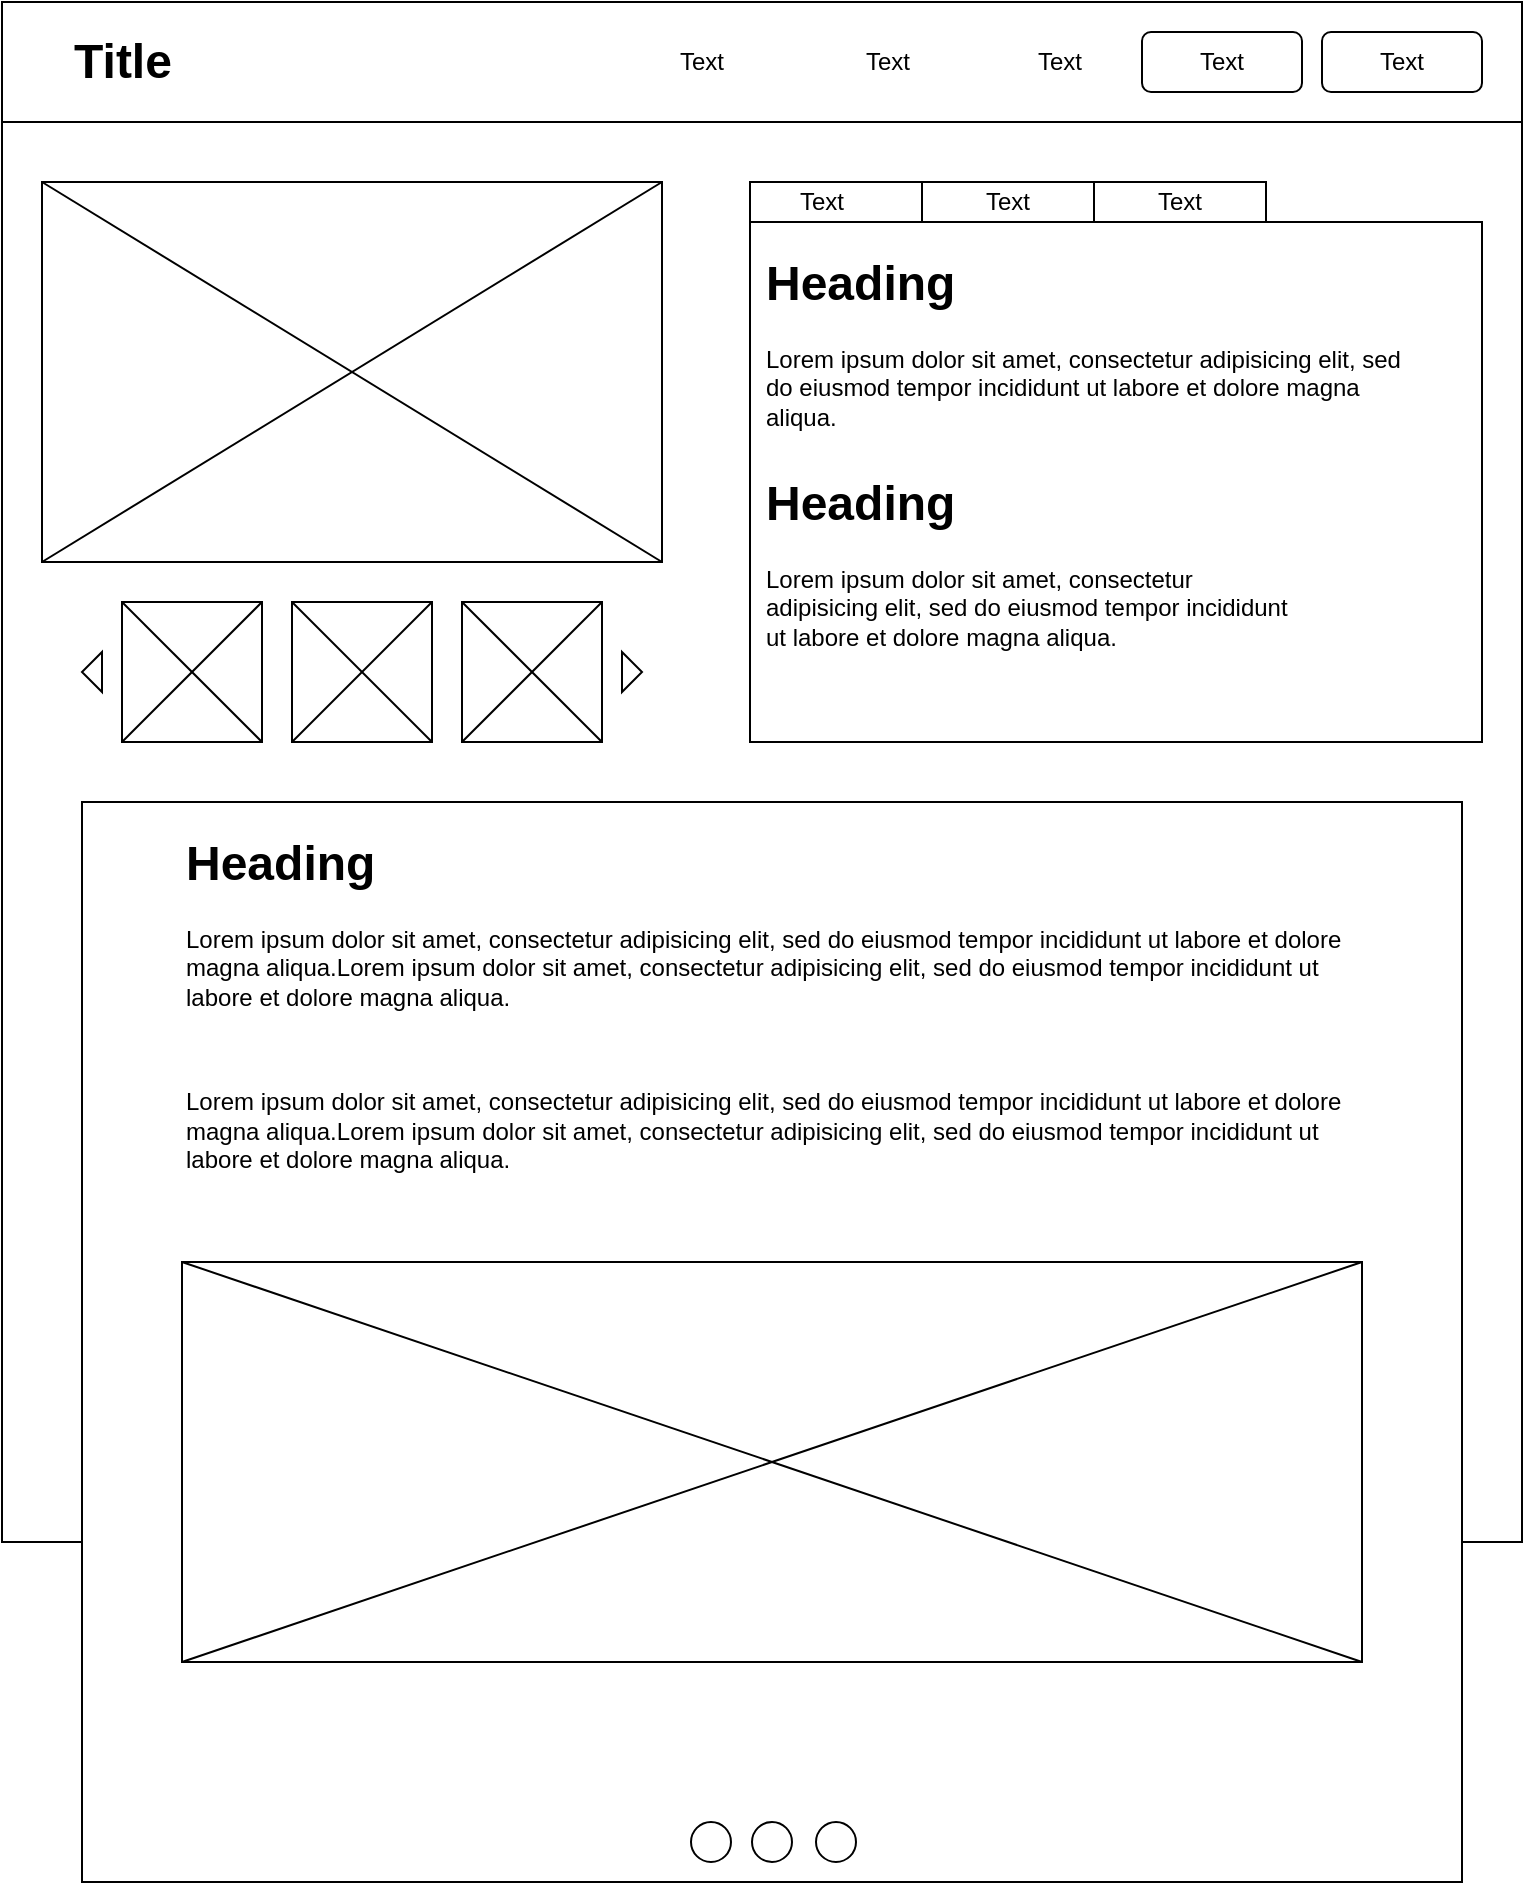 <mxfile version="24.7.17">
  <diagram name="Page-1" id="L1jsmZbv9D_z2x3_NM3u">
    <mxGraphModel dx="1098" dy="814" grid="1" gridSize="10" guides="1" tooltips="1" connect="1" arrows="1" fold="1" page="1" pageScale="1" pageWidth="827" pageHeight="1169" math="0" shadow="0">
      <root>
        <mxCell id="0" />
        <mxCell id="1" parent="0" />
        <mxCell id="KsS81xRklQ1h1bohUy4Z-1" value="" style="rounded=0;whiteSpace=wrap;html=1;" parent="1" vertex="1">
          <mxGeometry x="40" y="40" width="760" height="770" as="geometry" />
        </mxCell>
        <mxCell id="KsS81xRklQ1h1bohUy4Z-2" value="" style="rounded=0;whiteSpace=wrap;html=1;" parent="1" vertex="1">
          <mxGeometry x="40" y="40" width="760" height="60" as="geometry" />
        </mxCell>
        <mxCell id="KsS81xRklQ1h1bohUy4Z-3" value="" style="whiteSpace=wrap;html=1;aspect=fixed;" parent="1" vertex="1">
          <mxGeometry x="100" y="340" width="70" height="70" as="geometry" />
        </mxCell>
        <mxCell id="KsS81xRklQ1h1bohUy4Z-6" value="" style="triangle;whiteSpace=wrap;html=1;" parent="1" vertex="1">
          <mxGeometry x="350" y="365" width="10" height="20" as="geometry" />
        </mxCell>
        <mxCell id="KsS81xRklQ1h1bohUy4Z-7" value="" style="rounded=0;whiteSpace=wrap;html=1;" parent="1" vertex="1">
          <mxGeometry x="60" y="130" width="310" height="190" as="geometry" />
        </mxCell>
        <mxCell id="KsS81xRklQ1h1bohUy4Z-8" value="" style="triangle;whiteSpace=wrap;html=1;rotation=-180;" parent="1" vertex="1">
          <mxGeometry x="80" y="365" width="10" height="20" as="geometry" />
        </mxCell>
        <mxCell id="KsS81xRklQ1h1bohUy4Z-11" value="" style="rounded=0;whiteSpace=wrap;html=1;" parent="1" vertex="1">
          <mxGeometry x="414" y="130" width="86" height="20" as="geometry" />
        </mxCell>
        <mxCell id="KsS81xRklQ1h1bohUy4Z-12" value="" style="rounded=0;whiteSpace=wrap;html=1;" parent="1" vertex="1">
          <mxGeometry x="500" y="130" width="86" height="20" as="geometry" />
        </mxCell>
        <mxCell id="KsS81xRklQ1h1bohUy4Z-13" value="" style="rounded=0;whiteSpace=wrap;html=1;" parent="1" vertex="1">
          <mxGeometry x="586" y="130" width="86" height="20" as="geometry" />
        </mxCell>
        <mxCell id="KsS81xRklQ1h1bohUy4Z-14" value="" style="rounded=0;whiteSpace=wrap;html=1;" parent="1" vertex="1">
          <mxGeometry x="414" y="150" width="366" height="260" as="geometry" />
        </mxCell>
        <mxCell id="KsS81xRklQ1h1bohUy4Z-15" value="" style="rounded=0;whiteSpace=wrap;html=1;" parent="1" vertex="1">
          <mxGeometry x="80" y="440" width="690" height="540" as="geometry" />
        </mxCell>
        <mxCell id="KsS81xRklQ1h1bohUy4Z-16" value="" style="rounded=0;whiteSpace=wrap;html=1;" parent="1" vertex="1">
          <mxGeometry x="130" y="670" width="590" height="200" as="geometry" />
        </mxCell>
        <mxCell id="KsS81xRklQ1h1bohUy4Z-24" value="" style="verticalLabelPosition=bottom;verticalAlign=top;html=1;shape=mxgraph.flowchart.on-page_reference;" parent="1" vertex="1">
          <mxGeometry x="384.5" y="950" width="20" height="20" as="geometry" />
        </mxCell>
        <mxCell id="KsS81xRklQ1h1bohUy4Z-25" value="" style="verticalLabelPosition=bottom;verticalAlign=top;html=1;shape=mxgraph.flowchart.on-page_reference;" parent="1" vertex="1">
          <mxGeometry x="415" y="950" width="20" height="20" as="geometry" />
        </mxCell>
        <mxCell id="KsS81xRklQ1h1bohUy4Z-26" value="" style="verticalLabelPosition=bottom;verticalAlign=top;html=1;shape=mxgraph.flowchart.on-page_reference;" parent="1" vertex="1">
          <mxGeometry x="447" y="950" width="20" height="20" as="geometry" />
        </mxCell>
        <mxCell id="ZDiaS0YV_OtTDS2O0K1m-39" value="&lt;h1 style=&quot;margin-top: 0px;&quot;&gt;Heading&lt;/h1&gt;&lt;p&gt;Lorem ipsum dolor sit amet, consectetur adipisicing elit, sed do eiusmod tempor incididunt ut labore et dolore magna aliqua.&lt;/p&gt;" style="text;html=1;whiteSpace=wrap;overflow=hidden;rounded=0;" vertex="1" parent="1">
          <mxGeometry x="420" y="160" width="330" height="130" as="geometry" />
        </mxCell>
        <mxCell id="ZDiaS0YV_OtTDS2O0K1m-40" value="&lt;h1 style=&quot;margin-top: 0px;&quot;&gt;Heading&lt;/h1&gt;&lt;p&gt;Lorem ipsum dolor sit amet, consectetur adipisicing elit, sed do eiusmod tempor incididunt ut labore et dolore magna aliqua.&lt;/p&gt;" style="text;html=1;whiteSpace=wrap;overflow=hidden;rounded=0;" vertex="1" parent="1">
          <mxGeometry x="420" y="270" width="270" height="130" as="geometry" />
        </mxCell>
        <mxCell id="ZDiaS0YV_OtTDS2O0K1m-41" value="Text" style="text;html=1;align=center;verticalAlign=middle;whiteSpace=wrap;rounded=0;" vertex="1" parent="1">
          <mxGeometry x="420" y="125" width="60" height="30" as="geometry" />
        </mxCell>
        <mxCell id="ZDiaS0YV_OtTDS2O0K1m-42" value="Text" style="text;html=1;align=center;verticalAlign=middle;whiteSpace=wrap;rounded=0;" vertex="1" parent="1">
          <mxGeometry x="513" y="125" width="60" height="30" as="geometry" />
        </mxCell>
        <mxCell id="ZDiaS0YV_OtTDS2O0K1m-43" value="Text" style="text;html=1;align=center;verticalAlign=middle;whiteSpace=wrap;rounded=0;" vertex="1" parent="1">
          <mxGeometry x="599" y="125" width="60" height="30" as="geometry" />
        </mxCell>
        <mxCell id="ZDiaS0YV_OtTDS2O0K1m-44" value="&lt;h1 style=&quot;margin-top: 0px;&quot;&gt;Heading&lt;/h1&gt;&lt;p&gt;Lorem ipsum dolor sit amet, consectetur adipisicing elit, sed do eiusmod tempor incididunt ut labore et dolore magna aliqua.&lt;span style=&quot;background-color: initial;&quot;&gt;Lorem ipsum dolor sit amet, consectetur adipisicing elit, sed do eiusmod tempor incididunt ut labore et dolore magna aliqua.&lt;/span&gt;&lt;br&gt;&lt;/p&gt;&lt;p&gt;&lt;span style=&quot;background-color: initial;&quot;&gt;&lt;br&gt;&lt;/span&gt;&lt;/p&gt;&lt;p&gt;Lorem ipsum dolor sit amet, consectetur adipisicing elit, sed do eiusmod tempor incididunt ut labore et dolore magna aliqua.&lt;span style=&quot;background-color: initial;&quot;&gt;Lorem ipsum dolor sit amet, consectetur adipisicing elit, sed do eiusmod tempor incididunt ut labore et dolore magna aliqua.&lt;/span&gt;&lt;span style=&quot;background-color: initial;&quot;&gt;&lt;br&gt;&lt;/span&gt;&lt;/p&gt;" style="text;html=1;whiteSpace=wrap;overflow=hidden;rounded=0;" vertex="1" parent="1">
          <mxGeometry x="130" y="450" width="590" height="190" as="geometry" />
        </mxCell>
        <mxCell id="ZDiaS0YV_OtTDS2O0K1m-45" value="Text" style="text;html=1;align=center;verticalAlign=middle;whiteSpace=wrap;rounded=0;" vertex="1" parent="1">
          <mxGeometry x="360" y="55" width="60" height="30" as="geometry" />
        </mxCell>
        <mxCell id="ZDiaS0YV_OtTDS2O0K1m-46" value="Text" style="text;html=1;align=center;verticalAlign=middle;whiteSpace=wrap;rounded=0;" vertex="1" parent="1">
          <mxGeometry x="453" y="55" width="60" height="30" as="geometry" />
        </mxCell>
        <mxCell id="ZDiaS0YV_OtTDS2O0K1m-47" value="Text" style="text;html=1;align=center;verticalAlign=middle;whiteSpace=wrap;rounded=0;" vertex="1" parent="1">
          <mxGeometry x="539" y="55" width="60" height="30" as="geometry" />
        </mxCell>
        <mxCell id="ZDiaS0YV_OtTDS2O0K1m-49" value="" style="rounded=1;whiteSpace=wrap;html=1;" vertex="1" parent="1">
          <mxGeometry x="610" y="55" width="80" height="30" as="geometry" />
        </mxCell>
        <mxCell id="ZDiaS0YV_OtTDS2O0K1m-50" value="" style="rounded=1;whiteSpace=wrap;html=1;" vertex="1" parent="1">
          <mxGeometry x="700" y="55" width="80" height="30" as="geometry" />
        </mxCell>
        <mxCell id="ZDiaS0YV_OtTDS2O0K1m-51" value="Text" style="text;html=1;align=center;verticalAlign=middle;whiteSpace=wrap;rounded=0;" vertex="1" parent="1">
          <mxGeometry x="620" y="55" width="60" height="30" as="geometry" />
        </mxCell>
        <mxCell id="ZDiaS0YV_OtTDS2O0K1m-52" value="Text" style="text;html=1;align=center;verticalAlign=middle;whiteSpace=wrap;rounded=0;" vertex="1" parent="1">
          <mxGeometry x="710" y="55" width="60" height="30" as="geometry" />
        </mxCell>
        <mxCell id="ZDiaS0YV_OtTDS2O0K1m-53" value="Title" style="text;strokeColor=none;fillColor=none;html=1;fontSize=24;fontStyle=1;verticalAlign=middle;align=center;" vertex="1" parent="1">
          <mxGeometry x="50" y="50" width="100" height="40" as="geometry" />
        </mxCell>
        <mxCell id="ZDiaS0YV_OtTDS2O0K1m-54" value="" style="endArrow=none;html=1;rounded=0;entryX=1;entryY=0;entryDx=0;entryDy=0;exitX=0;exitY=1;exitDx=0;exitDy=0;" edge="1" parent="1" source="KsS81xRklQ1h1bohUy4Z-16" target="KsS81xRklQ1h1bohUy4Z-16">
          <mxGeometry width="50" height="50" relative="1" as="geometry">
            <mxPoint x="-40" y="880" as="sourcePoint" />
            <mxPoint x="10" y="830" as="targetPoint" />
          </mxGeometry>
        </mxCell>
        <mxCell id="ZDiaS0YV_OtTDS2O0K1m-55" value="" style="endArrow=none;html=1;rounded=0;entryX=1;entryY=1;entryDx=0;entryDy=0;exitX=0;exitY=0;exitDx=0;exitDy=0;" edge="1" parent="1" source="KsS81xRklQ1h1bohUy4Z-16" target="KsS81xRklQ1h1bohUy4Z-16">
          <mxGeometry width="50" height="50" relative="1" as="geometry">
            <mxPoint x="140" y="880" as="sourcePoint" />
            <mxPoint x="730" y="680" as="targetPoint" />
          </mxGeometry>
        </mxCell>
        <mxCell id="ZDiaS0YV_OtTDS2O0K1m-56" value="" style="endArrow=none;html=1;rounded=0;entryX=1;entryY=0;entryDx=0;entryDy=0;exitX=0;exitY=1;exitDx=0;exitDy=0;" edge="1" parent="1" source="KsS81xRklQ1h1bohUy4Z-3" target="KsS81xRklQ1h1bohUy4Z-3">
          <mxGeometry width="50" height="50" relative="1" as="geometry">
            <mxPoint x="75" y="430" as="sourcePoint" />
            <mxPoint x="125" y="380" as="targetPoint" />
          </mxGeometry>
        </mxCell>
        <mxCell id="ZDiaS0YV_OtTDS2O0K1m-57" value="" style="endArrow=none;html=1;rounded=0;entryX=0;entryY=0;entryDx=0;entryDy=0;exitX=1;exitY=1;exitDx=0;exitDy=0;" edge="1" parent="1" source="KsS81xRklQ1h1bohUy4Z-3" target="KsS81xRklQ1h1bohUy4Z-3">
          <mxGeometry width="50" height="50" relative="1" as="geometry">
            <mxPoint x="113" y="412" as="sourcePoint" />
            <mxPoint x="181" y="361" as="targetPoint" />
          </mxGeometry>
        </mxCell>
        <mxCell id="ZDiaS0YV_OtTDS2O0K1m-59" value="" style="whiteSpace=wrap;html=1;aspect=fixed;" vertex="1" parent="1">
          <mxGeometry x="185" y="340" width="70" height="70" as="geometry" />
        </mxCell>
        <mxCell id="ZDiaS0YV_OtTDS2O0K1m-60" value="" style="endArrow=none;html=1;rounded=0;entryX=1;entryY=0;entryDx=0;entryDy=0;exitX=0;exitY=1;exitDx=0;exitDy=0;" edge="1" parent="1" source="ZDiaS0YV_OtTDS2O0K1m-59" target="ZDiaS0YV_OtTDS2O0K1m-59">
          <mxGeometry width="50" height="50" relative="1" as="geometry">
            <mxPoint x="160" y="430" as="sourcePoint" />
            <mxPoint x="210" y="380" as="targetPoint" />
          </mxGeometry>
        </mxCell>
        <mxCell id="ZDiaS0YV_OtTDS2O0K1m-61" value="" style="endArrow=none;html=1;rounded=0;entryX=0;entryY=0;entryDx=0;entryDy=0;exitX=1;exitY=1;exitDx=0;exitDy=0;" edge="1" parent="1" source="ZDiaS0YV_OtTDS2O0K1m-59" target="ZDiaS0YV_OtTDS2O0K1m-59">
          <mxGeometry width="50" height="50" relative="1" as="geometry">
            <mxPoint x="198" y="412" as="sourcePoint" />
            <mxPoint x="266" y="361" as="targetPoint" />
          </mxGeometry>
        </mxCell>
        <mxCell id="ZDiaS0YV_OtTDS2O0K1m-62" value="" style="whiteSpace=wrap;html=1;aspect=fixed;" vertex="1" parent="1">
          <mxGeometry x="270" y="340" width="70" height="70" as="geometry" />
        </mxCell>
        <mxCell id="ZDiaS0YV_OtTDS2O0K1m-63" value="" style="endArrow=none;html=1;rounded=0;entryX=1;entryY=0;entryDx=0;entryDy=0;exitX=0;exitY=1;exitDx=0;exitDy=0;" edge="1" parent="1" source="ZDiaS0YV_OtTDS2O0K1m-62" target="ZDiaS0YV_OtTDS2O0K1m-62">
          <mxGeometry width="50" height="50" relative="1" as="geometry">
            <mxPoint x="245" y="430" as="sourcePoint" />
            <mxPoint x="295" y="380" as="targetPoint" />
          </mxGeometry>
        </mxCell>
        <mxCell id="ZDiaS0YV_OtTDS2O0K1m-64" value="" style="endArrow=none;html=1;rounded=0;entryX=0;entryY=0;entryDx=0;entryDy=0;exitX=1;exitY=1;exitDx=0;exitDy=0;" edge="1" parent="1" source="ZDiaS0YV_OtTDS2O0K1m-62" target="ZDiaS0YV_OtTDS2O0K1m-62">
          <mxGeometry width="50" height="50" relative="1" as="geometry">
            <mxPoint x="283" y="412" as="sourcePoint" />
            <mxPoint x="351" y="361" as="targetPoint" />
          </mxGeometry>
        </mxCell>
        <mxCell id="ZDiaS0YV_OtTDS2O0K1m-65" value="" style="endArrow=none;html=1;rounded=0;exitX=0;exitY=1;exitDx=0;exitDy=0;entryX=1;entryY=0;entryDx=0;entryDy=0;" edge="1" parent="1" source="KsS81xRklQ1h1bohUy4Z-7" target="KsS81xRklQ1h1bohUy4Z-7">
          <mxGeometry width="50" height="50" relative="1" as="geometry">
            <mxPoint x="100" y="270" as="sourcePoint" />
            <mxPoint x="150" y="220" as="targetPoint" />
          </mxGeometry>
        </mxCell>
        <mxCell id="ZDiaS0YV_OtTDS2O0K1m-66" value="" style="endArrow=none;html=1;rounded=0;exitX=0;exitY=0;exitDx=0;exitDy=0;entryX=1;entryY=1;entryDx=0;entryDy=0;" edge="1" parent="1" source="KsS81xRklQ1h1bohUy4Z-7" target="KsS81xRklQ1h1bohUy4Z-7">
          <mxGeometry width="50" height="50" relative="1" as="geometry">
            <mxPoint x="70" y="330" as="sourcePoint" />
            <mxPoint x="380" y="140" as="targetPoint" />
          </mxGeometry>
        </mxCell>
      </root>
    </mxGraphModel>
  </diagram>
</mxfile>
